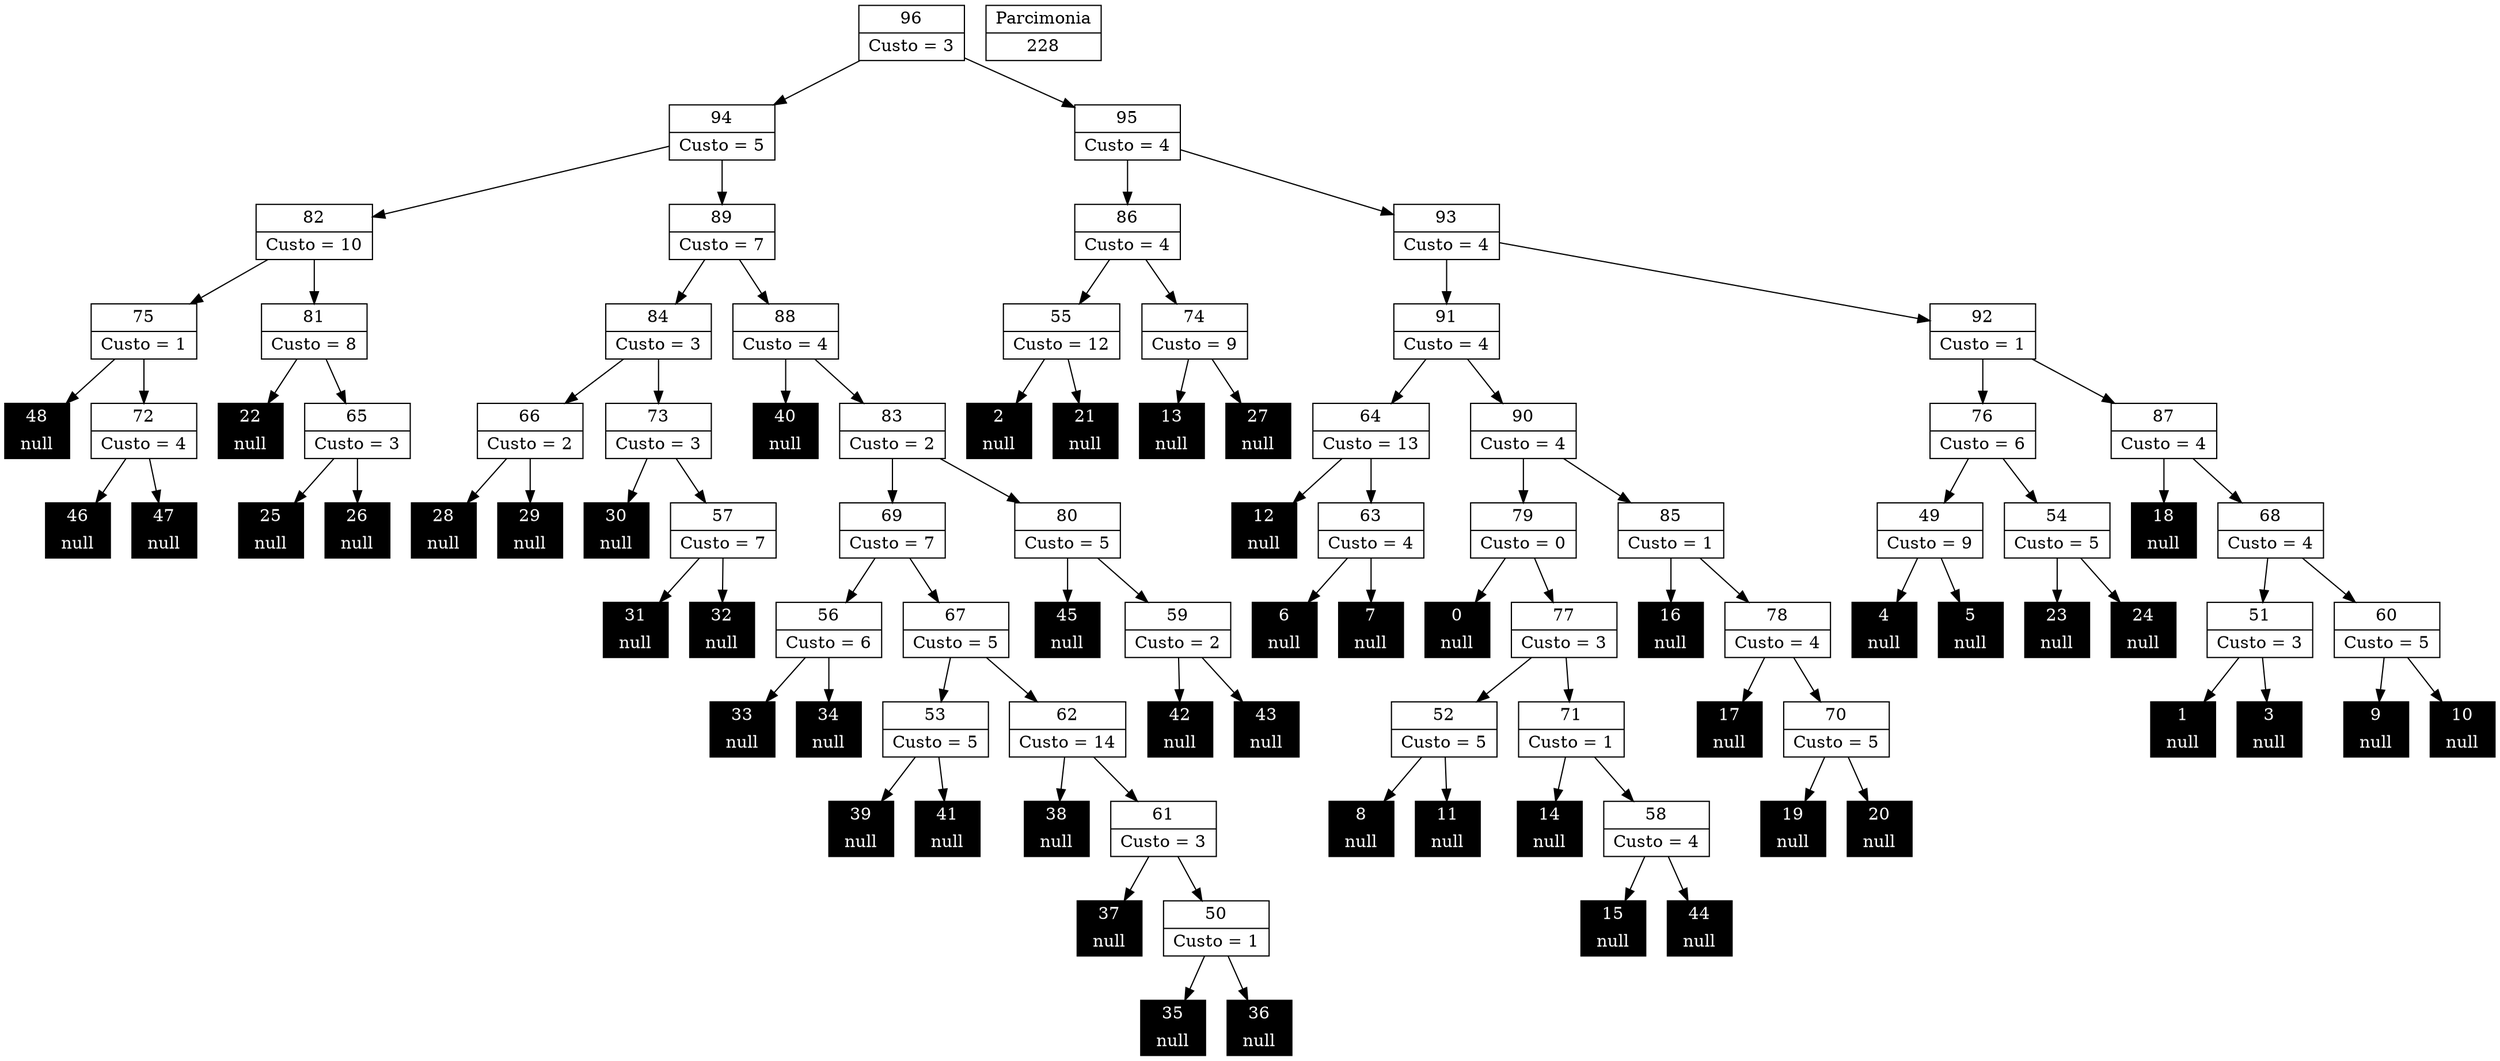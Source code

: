 Digraph G {
0 [shape="record", label="{0 | null}",style=filled, color=black, fontcolor=white,fontsize=14, height=0.5]
1 [shape="record", label="{1 | null}",style=filled, color=black, fontcolor=white,fontsize=14, height=0.5]
2 [shape="record", label="{2 | null}",style=filled, color=black, fontcolor=white,fontsize=14, height=0.5]
3 [shape="record", label="{3 | null}",style=filled, color=black, fontcolor=white,fontsize=14, height=0.5]
4 [shape="record", label="{4 | null}",style=filled, color=black, fontcolor=white,fontsize=14, height=0.5]
5 [shape="record", label="{5 | null}",style=filled, color=black, fontcolor=white,fontsize=14, height=0.5]
6 [shape="record", label="{6 | null}",style=filled, color=black, fontcolor=white,fontsize=14, height=0.5]
7 [shape="record", label="{7 | null}",style=filled, color=black, fontcolor=white,fontsize=14, height=0.5]
8 [shape="record", label="{8 | null}",style=filled, color=black, fontcolor=white,fontsize=14, height=0.5]
9 [shape="record", label="{9 | null}",style=filled, color=black, fontcolor=white,fontsize=14, height=0.5]
10 [shape="record", label="{10 | null}",style=filled, color=black, fontcolor=white,fontsize=14, height=0.5]
11 [shape="record", label="{11 | null}",style=filled, color=black, fontcolor=white,fontsize=14, height=0.5]
12 [shape="record", label="{12 | null}",style=filled, color=black, fontcolor=white,fontsize=14, height=0.5]
13 [shape="record", label="{13 | null}",style=filled, color=black, fontcolor=white,fontsize=14, height=0.5]
14 [shape="record", label="{14 | null}",style=filled, color=black, fontcolor=white,fontsize=14, height=0.5]
15 [shape="record", label="{15 | null}",style=filled, color=black, fontcolor=white,fontsize=14, height=0.5]
16 [shape="record", label="{16 | null}",style=filled, color=black, fontcolor=white,fontsize=14, height=0.5]
17 [shape="record", label="{17 | null}",style=filled, color=black, fontcolor=white,fontsize=14, height=0.5]
18 [shape="record", label="{18 | null}",style=filled, color=black, fontcolor=white,fontsize=14, height=0.5]
19 [shape="record", label="{19 | null}",style=filled, color=black, fontcolor=white,fontsize=14, height=0.5]
20 [shape="record", label="{20 | null}",style=filled, color=black, fontcolor=white,fontsize=14, height=0.5]
21 [shape="record", label="{21 | null}",style=filled, color=black, fontcolor=white,fontsize=14, height=0.5]
22 [shape="record", label="{22 | null}",style=filled, color=black, fontcolor=white,fontsize=14, height=0.5]
23 [shape="record", label="{23 | null}",style=filled, color=black, fontcolor=white,fontsize=14, height=0.5]
24 [shape="record", label="{24 | null}",style=filled, color=black, fontcolor=white,fontsize=14, height=0.5]
25 [shape="record", label="{25 | null}",style=filled, color=black, fontcolor=white,fontsize=14, height=0.5]
26 [shape="record", label="{26 | null}",style=filled, color=black, fontcolor=white,fontsize=14, height=0.5]
27 [shape="record", label="{27 | null}",style=filled, color=black, fontcolor=white,fontsize=14, height=0.5]
28 [shape="record", label="{28 | null}",style=filled, color=black, fontcolor=white,fontsize=14, height=0.5]
29 [shape="record", label="{29 | null}",style=filled, color=black, fontcolor=white,fontsize=14, height=0.5]
30 [shape="record", label="{30 | null}",style=filled, color=black, fontcolor=white,fontsize=14, height=0.5]
31 [shape="record", label="{31 | null}",style=filled, color=black, fontcolor=white,fontsize=14, height=0.5]
32 [shape="record", label="{32 | null}",style=filled, color=black, fontcolor=white,fontsize=14, height=0.5]
33 [shape="record", label="{33 | null}",style=filled, color=black, fontcolor=white,fontsize=14, height=0.5]
34 [shape="record", label="{34 | null}",style=filled, color=black, fontcolor=white,fontsize=14, height=0.5]
35 [shape="record", label="{35 | null}",style=filled, color=black, fontcolor=white,fontsize=14, height=0.5]
36 [shape="record", label="{36 | null}",style=filled, color=black, fontcolor=white,fontsize=14, height=0.5]
37 [shape="record", label="{37 | null}",style=filled, color=black, fontcolor=white,fontsize=14, height=0.5]
38 [shape="record", label="{38 | null}",style=filled, color=black, fontcolor=white,fontsize=14, height=0.5]
39 [shape="record", label="{39 | null}",style=filled, color=black, fontcolor=white,fontsize=14, height=0.5]
40 [shape="record", label="{40 | null}",style=filled, color=black, fontcolor=white,fontsize=14, height=0.5]
41 [shape="record", label="{41 | null}",style=filled, color=black, fontcolor=white,fontsize=14, height=0.5]
42 [shape="record", label="{42 | null}",style=filled, color=black, fontcolor=white,fontsize=14, height=0.5]
43 [shape="record", label="{43 | null}",style=filled, color=black, fontcolor=white,fontsize=14, height=0.5]
44 [shape="record", label="{44 | null}",style=filled, color=black, fontcolor=white,fontsize=14, height=0.5]
45 [shape="record", label="{45 | null}",style=filled, color=black, fontcolor=white,fontsize=14, height=0.5]
46 [shape="record", label="{46 | null}",style=filled, color=black, fontcolor=white,fontsize=14, height=0.5]
47 [shape="record", label="{47 | null}",style=filled, color=black, fontcolor=white,fontsize=14, height=0.5]
48 [shape="record", label="{48 | null}",style=filled, color=black, fontcolor=white,fontsize=14, height=0.5]
49 [shape="record", label="{49|Custo = 9}"]
50 [shape="record", label="{50|Custo = 1}"]
51 [shape="record", label="{51|Custo = 3}"]
52 [shape="record", label="{52|Custo = 5}"]
53 [shape="record", label="{53|Custo = 5}"]
54 [shape="record", label="{54|Custo = 5}"]
55 [shape="record", label="{55|Custo = 12}"]
56 [shape="record", label="{56|Custo = 6}"]
57 [shape="record", label="{57|Custo = 7}"]
58 [shape="record", label="{58|Custo = 4}"]
59 [shape="record", label="{59|Custo = 2}"]
60 [shape="record", label="{60|Custo = 5}"]
61 [shape="record", label="{61|Custo = 3}"]
62 [shape="record", label="{62|Custo = 14}"]
63 [shape="record", label="{63|Custo = 4}"]
64 [shape="record", label="{64|Custo = 13}"]
65 [shape="record", label="{65|Custo = 3}"]
66 [shape="record", label="{66|Custo = 2}"]
67 [shape="record", label="{67|Custo = 5}"]
68 [shape="record", label="{68|Custo = 4}"]
69 [shape="record", label="{69|Custo = 7}"]
70 [shape="record", label="{70|Custo = 5}"]
71 [shape="record", label="{71|Custo = 1}"]
72 [shape="record", label="{72|Custo = 4}"]
73 [shape="record", label="{73|Custo = 3}"]
74 [shape="record", label="{74|Custo = 9}"]
75 [shape="record", label="{75|Custo = 1}"]
76 [shape="record", label="{76|Custo = 6}"]
77 [shape="record", label="{77|Custo = 3}"]
78 [shape="record", label="{78|Custo = 4}"]
79 [shape="record", label="{79|Custo = 0}"]
80 [shape="record", label="{80|Custo = 5}"]
81 [shape="record", label="{81|Custo = 8}"]
82 [shape="record", label="{82|Custo = 10}"]
83 [shape="record", label="{83|Custo = 2}"]
84 [shape="record", label="{84|Custo = 3}"]
85 [shape="record", label="{85|Custo = 1}"]
86 [shape="record", label="{86|Custo = 4}"]
87 [shape="record", label="{87|Custo = 4}"]
88 [shape="record", label="{88|Custo = 4}"]
89 [shape="record", label="{89|Custo = 7}"]
90 [shape="record", label="{90|Custo = 4}"]
91 [shape="record", label="{91|Custo = 4}"]
92 [shape="record", label="{92|Custo = 1}"]
93 [shape="record", label="{93|Custo = 4}"]
94 [shape="record", label="{94|Custo = 5}"]
95 [shape="record", label="{95|Custo = 4}"]
96 [shape="record", label="{96|Custo = 3}"]

49->5
49->4
50->36
50->35
51->3
51->1
52->11
52->8
53->41
53->39
54->24
54->23
55->21
55->2
56->34
56->33
57->32
57->31
58->44
58->15
59->43
59->42
60->10
60->9
61->50
61->37
62->61
62->38
63->7
63->6
64->63
64->12
65->26
65->25
66->29
66->28
67->62
67->53
68->60
68->51
69->67
69->56
70->20
70->19
71->58
71->14
72->47
72->46
73->57
73->30
74->27
74->13
75->72
75->48
76->54
76->49
77->71
77->52
78->70
78->17
79->77
79->0
80->59
80->45
81->65
81->22
82->81
82->75
83->80
83->69
84->73
84->66
85->78
85->16
86->74
86->55
87->68
87->18
88->83
88->40
89->88
89->84
90->85
90->79
91->90
91->64
92->87
92->76
93->92
93->91
94->89
94->82
95->93
95->86
96->95
96->94

228 [shape="record", label="{Parcimonia|228}"]
}